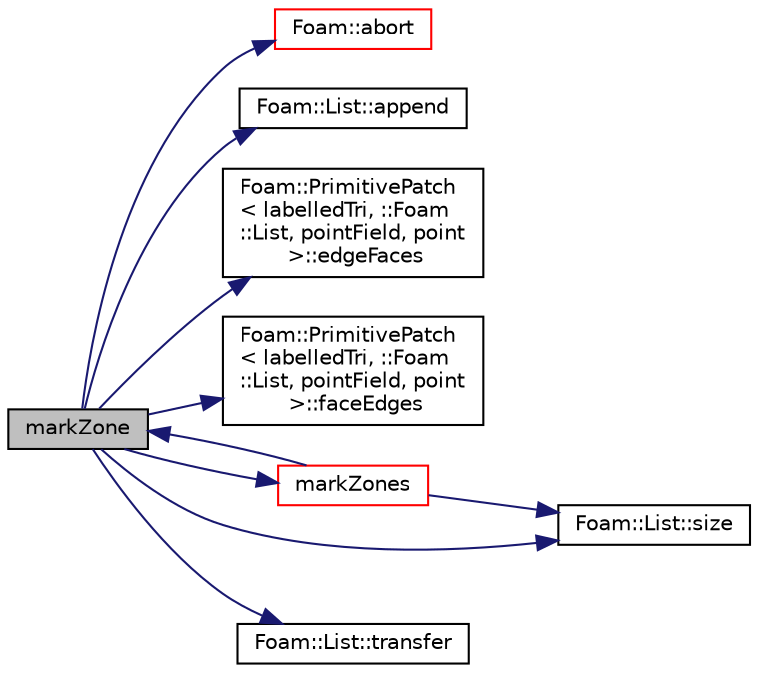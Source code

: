 digraph "markZone"
{
  bgcolor="transparent";
  edge [fontname="Helvetica",fontsize="10",labelfontname="Helvetica",labelfontsize="10"];
  node [fontname="Helvetica",fontsize="10",shape=record];
  rankdir="LR";
  Node777 [label="markZone",height=0.2,width=0.4,color="black", fillcolor="grey75", style="filled", fontcolor="black"];
  Node777 -> Node778 [color="midnightblue",fontsize="10",style="solid",fontname="Helvetica"];
  Node778 [label="Foam::abort",height=0.2,width=0.4,color="red",URL="$a21851.html#a447107a607d03e417307c203fa5fb44b"];
  Node777 -> Node823 [color="midnightblue",fontsize="10",style="solid",fontname="Helvetica"];
  Node823 [label="Foam::List::append",height=0.2,width=0.4,color="black",URL="$a26833.html#a399dd2bf0d9a32016717dc90126f016b",tooltip="Append an element at the end of the list. "];
  Node777 -> Node824 [color="midnightblue",fontsize="10",style="solid",fontname="Helvetica"];
  Node824 [label="Foam::PrimitivePatch\l\< labelledTri, ::Foam\l::List, pointField, point\l \>::edgeFaces",height=0.2,width=0.4,color="black",URL="$a28693.html#ad38ecd2902727a890ebd437731c271c8",tooltip="Return edge-face addressing. "];
  Node777 -> Node825 [color="midnightblue",fontsize="10",style="solid",fontname="Helvetica"];
  Node825 [label="Foam::PrimitivePatch\l\< labelledTri, ::Foam\l::List, pointField, point\l \>::faceEdges",height=0.2,width=0.4,color="black",URL="$a28693.html#adbfcf489a527a07c33d684834faace79",tooltip="Return face-edge addressing. "];
  Node777 -> Node826 [color="midnightblue",fontsize="10",style="solid",fontname="Helvetica"];
  Node826 [label="markZones",height=0.2,width=0.4,color="red",URL="$a31961.html#a48697e668dcb52e0c3231e9a75ddb8cc",tooltip="(size and) fills faceZone with zone of face. Zone is area "];
  Node826 -> Node829 [color="midnightblue",fontsize="10",style="solid",fontname="Helvetica"];
  Node829 [label="Foam::List::size",height=0.2,width=0.4,color="black",URL="$a26833.html#a8a5f6fa29bd4b500caf186f60245b384",tooltip="Override size to be inconsistent with allocated storage. "];
  Node826 -> Node777 [color="midnightblue",fontsize="10",style="solid",fontname="Helvetica"];
  Node777 -> Node829 [color="midnightblue",fontsize="10",style="solid",fontname="Helvetica"];
  Node777 -> Node842 [color="midnightblue",fontsize="10",style="solid",fontname="Helvetica"];
  Node842 [label="Foam::List::transfer",height=0.2,width=0.4,color="black",URL="$a26833.html#a25ad1d2084d16b234b0cf91c07e832c0",tooltip="Transfer the contents of the argument List into this list. "];
}
